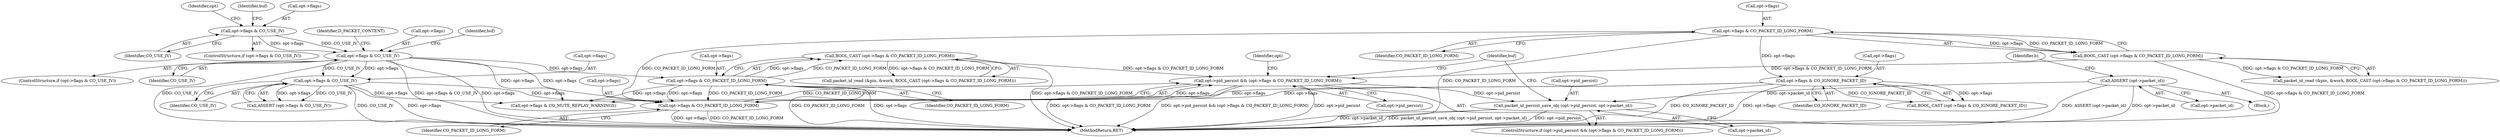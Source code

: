 digraph "0_openvpn_11d21349a4e7e38a025849479b36ace7c2eec2ee@pointer" {
"1000508" [label="(Call,packet_id_persist_save_obj (opt->pid_persist, opt->packet_id))"];
"1000499" [label="(Call,opt->pid_persist && (opt->flags & CO_PACKET_ID_LONG_FORM))"];
"1000379" [label="(Call,BOOL_CAST (opt->flags & CO_PACKET_ID_LONG_FORM))"];
"1000380" [label="(Call,opt->flags & CO_PACKET_ID_LONG_FORM)"];
"1000265" [label="(Call,opt->flags & CO_USE_IV)"];
"1000241" [label="(Call,opt->flags & CO_USE_IV)"];
"1000451" [label="(Call,BOOL_CAST (opt->flags & CO_PACKET_ID_LONG_FORM))"];
"1000452" [label="(Call,opt->flags & CO_PACKET_ID_LONG_FORM)"];
"1000503" [label="(Call,opt->flags & CO_PACKET_ID_LONG_FORM)"];
"1000402" [label="(Call,opt->flags & CO_USE_IV)"];
"1000463" [label="(Call,opt->flags & CO_IGNORE_PACKET_ID)"];
"1000407" [label="(Call,ASSERT (opt->packet_id))"];
"1000241" [label="(Call,opt->flags & CO_USE_IV)"];
"1000267" [label="(Identifier,opt)"];
"1000452" [label="(Call,opt->flags & CO_PACKET_ID_LONG_FORM)"];
"1000464" [label="(Call,opt->flags)"];
"1000265" [label="(Call,opt->flags & CO_USE_IV)"];
"1000499" [label="(Call,opt->pid_persist && (opt->flags & CO_PACKET_ID_LONG_FORM))"];
"1000507" [label="(Identifier,CO_PACKET_ID_LONG_FORM)"];
"1000463" [label="(Call,opt->flags & CO_IGNORE_PACKET_ID)"];
"1000509" [label="(Call,opt->pid_persist)"];
"1000264" [label="(ControlStructure,if (opt->flags & CO_USE_IV))"];
"1000406" [label="(Identifier,CO_USE_IV)"];
"1000399" [label="(Block,)"];
"1000380" [label="(Call,opt->flags & CO_PACKET_ID_LONG_FORM)"];
"1000381" [label="(Call,opt->flags)"];
"1000503" [label="(Call,opt->flags & CO_PACKET_ID_LONG_FORM)"];
"1000537" [label="(Identifier,buf)"];
"1000508" [label="(Call,packet_id_persist_save_obj (opt->pid_persist, opt->packet_id))"];
"1000453" [label="(Call,opt->flags)"];
"1000269" [label="(Identifier,CO_USE_IV)"];
"1000266" [label="(Call,opt->flags)"];
"1000240" [label="(ControlStructure,if (opt->flags & CO_USE_IV))"];
"1000250" [label="(Identifier,buf)"];
"1000408" [label="(Call,opt->packet_id)"];
"1000510" [label="(Identifier,opt)"];
"1000500" [label="(Call,opt->pid_persist)"];
"1000402" [label="(Call,opt->flags & CO_USE_IV)"];
"1000374" [label="(Call,packet_id_read (&pin, &work, BOOL_CAST (opt->flags & CO_PACKET_ID_LONG_FORM)))"];
"1000498" [label="(ControlStructure,if (opt->pid_persist && (opt->flags & CO_PACKET_ID_LONG_FORM)))"];
"1000407" [label="(Call,ASSERT (opt->packet_id))"];
"1000413" [label="(Identifier,b)"];
"1000384" [label="(Identifier,CO_PACKET_ID_LONG_FORM)"];
"1000245" [label="(Identifier,CO_USE_IV)"];
"1000519" [label="(Call,opt->flags & CO_MUTE_REPLAY_WARNINGS)"];
"1000242" [label="(Call,opt->flags)"];
"1000282" [label="(Identifier,buf)"];
"1000446" [label="(Call,packet_id_read (&pin, &work, BOOL_CAST (opt->flags & CO_PACKET_ID_LONG_FORM)))"];
"1000271" [label="(Identifier,D_PACKET_CONTENT)"];
"1000556" [label="(MethodReturn,RET)"];
"1000456" [label="(Identifier,CO_PACKET_ID_LONG_FORM)"];
"1000504" [label="(Call,opt->flags)"];
"1000401" [label="(Call,ASSERT (opt->flags & CO_USE_IV))"];
"1000467" [label="(Identifier,CO_IGNORE_PACKET_ID)"];
"1000462" [label="(Call,BOOL_CAST (opt->flags & CO_IGNORE_PACKET_ID))"];
"1000451" [label="(Call,BOOL_CAST (opt->flags & CO_PACKET_ID_LONG_FORM))"];
"1000512" [label="(Call,opt->packet_id)"];
"1000379" [label="(Call,BOOL_CAST (opt->flags & CO_PACKET_ID_LONG_FORM))"];
"1000403" [label="(Call,opt->flags)"];
"1000508" -> "1000498"  [label="AST: "];
"1000508" -> "1000512"  [label="CFG: "];
"1000509" -> "1000508"  [label="AST: "];
"1000512" -> "1000508"  [label="AST: "];
"1000537" -> "1000508"  [label="CFG: "];
"1000508" -> "1000556"  [label="DDG: opt->pid_persist"];
"1000508" -> "1000556"  [label="DDG: opt->packet_id"];
"1000508" -> "1000556"  [label="DDG: packet_id_persist_save_obj (opt->pid_persist, opt->packet_id)"];
"1000499" -> "1000508"  [label="DDG: opt->pid_persist"];
"1000407" -> "1000508"  [label="DDG: opt->packet_id"];
"1000499" -> "1000498"  [label="AST: "];
"1000499" -> "1000500"  [label="CFG: "];
"1000499" -> "1000503"  [label="CFG: "];
"1000500" -> "1000499"  [label="AST: "];
"1000503" -> "1000499"  [label="AST: "];
"1000510" -> "1000499"  [label="CFG: "];
"1000537" -> "1000499"  [label="CFG: "];
"1000499" -> "1000556"  [label="DDG: opt->flags & CO_PACKET_ID_LONG_FORM"];
"1000499" -> "1000556"  [label="DDG: opt->pid_persist && (opt->flags & CO_PACKET_ID_LONG_FORM)"];
"1000499" -> "1000556"  [label="DDG: opt->pid_persist"];
"1000379" -> "1000499"  [label="DDG: opt->flags & CO_PACKET_ID_LONG_FORM"];
"1000451" -> "1000499"  [label="DDG: opt->flags & CO_PACKET_ID_LONG_FORM"];
"1000503" -> "1000499"  [label="DDG: opt->flags"];
"1000503" -> "1000499"  [label="DDG: CO_PACKET_ID_LONG_FORM"];
"1000379" -> "1000374"  [label="AST: "];
"1000379" -> "1000380"  [label="CFG: "];
"1000380" -> "1000379"  [label="AST: "];
"1000374" -> "1000379"  [label="CFG: "];
"1000379" -> "1000556"  [label="DDG: opt->flags & CO_PACKET_ID_LONG_FORM"];
"1000379" -> "1000374"  [label="DDG: opt->flags & CO_PACKET_ID_LONG_FORM"];
"1000380" -> "1000379"  [label="DDG: opt->flags"];
"1000380" -> "1000379"  [label="DDG: CO_PACKET_ID_LONG_FORM"];
"1000380" -> "1000384"  [label="CFG: "];
"1000381" -> "1000380"  [label="AST: "];
"1000384" -> "1000380"  [label="AST: "];
"1000380" -> "1000556"  [label="DDG: CO_PACKET_ID_LONG_FORM"];
"1000380" -> "1000556"  [label="DDG: opt->flags"];
"1000265" -> "1000380"  [label="DDG: opt->flags"];
"1000380" -> "1000503"  [label="DDG: opt->flags"];
"1000380" -> "1000503"  [label="DDG: CO_PACKET_ID_LONG_FORM"];
"1000380" -> "1000519"  [label="DDG: opt->flags"];
"1000265" -> "1000264"  [label="AST: "];
"1000265" -> "1000269"  [label="CFG: "];
"1000266" -> "1000265"  [label="AST: "];
"1000269" -> "1000265"  [label="AST: "];
"1000271" -> "1000265"  [label="CFG: "];
"1000282" -> "1000265"  [label="CFG: "];
"1000265" -> "1000556"  [label="DDG: CO_USE_IV"];
"1000265" -> "1000556"  [label="DDG: opt->flags & CO_USE_IV"];
"1000265" -> "1000556"  [label="DDG: opt->flags"];
"1000241" -> "1000265"  [label="DDG: opt->flags"];
"1000241" -> "1000265"  [label="DDG: CO_USE_IV"];
"1000265" -> "1000402"  [label="DDG: opt->flags"];
"1000265" -> "1000402"  [label="DDG: CO_USE_IV"];
"1000265" -> "1000503"  [label="DDG: opt->flags"];
"1000265" -> "1000519"  [label="DDG: opt->flags"];
"1000241" -> "1000240"  [label="AST: "];
"1000241" -> "1000245"  [label="CFG: "];
"1000242" -> "1000241"  [label="AST: "];
"1000245" -> "1000241"  [label="AST: "];
"1000250" -> "1000241"  [label="CFG: "];
"1000267" -> "1000241"  [label="CFG: "];
"1000451" -> "1000446"  [label="AST: "];
"1000451" -> "1000452"  [label="CFG: "];
"1000452" -> "1000451"  [label="AST: "];
"1000446" -> "1000451"  [label="CFG: "];
"1000451" -> "1000556"  [label="DDG: opt->flags & CO_PACKET_ID_LONG_FORM"];
"1000451" -> "1000446"  [label="DDG: opt->flags & CO_PACKET_ID_LONG_FORM"];
"1000452" -> "1000451"  [label="DDG: opt->flags"];
"1000452" -> "1000451"  [label="DDG: CO_PACKET_ID_LONG_FORM"];
"1000452" -> "1000456"  [label="CFG: "];
"1000453" -> "1000452"  [label="AST: "];
"1000456" -> "1000452"  [label="AST: "];
"1000452" -> "1000556"  [label="DDG: CO_PACKET_ID_LONG_FORM"];
"1000452" -> "1000463"  [label="DDG: opt->flags"];
"1000452" -> "1000503"  [label="DDG: CO_PACKET_ID_LONG_FORM"];
"1000503" -> "1000507"  [label="CFG: "];
"1000504" -> "1000503"  [label="AST: "];
"1000507" -> "1000503"  [label="AST: "];
"1000503" -> "1000556"  [label="DDG: CO_PACKET_ID_LONG_FORM"];
"1000503" -> "1000556"  [label="DDG: opt->flags"];
"1000402" -> "1000503"  [label="DDG: opt->flags"];
"1000463" -> "1000503"  [label="DDG: opt->flags"];
"1000402" -> "1000401"  [label="AST: "];
"1000402" -> "1000406"  [label="CFG: "];
"1000403" -> "1000402"  [label="AST: "];
"1000406" -> "1000402"  [label="AST: "];
"1000401" -> "1000402"  [label="CFG: "];
"1000402" -> "1000556"  [label="DDG: opt->flags"];
"1000402" -> "1000556"  [label="DDG: CO_USE_IV"];
"1000402" -> "1000401"  [label="DDG: opt->flags"];
"1000402" -> "1000401"  [label="DDG: CO_USE_IV"];
"1000402" -> "1000519"  [label="DDG: opt->flags"];
"1000463" -> "1000462"  [label="AST: "];
"1000463" -> "1000467"  [label="CFG: "];
"1000464" -> "1000463"  [label="AST: "];
"1000467" -> "1000463"  [label="AST: "];
"1000462" -> "1000463"  [label="CFG: "];
"1000463" -> "1000556"  [label="DDG: CO_IGNORE_PACKET_ID"];
"1000463" -> "1000556"  [label="DDG: opt->flags"];
"1000463" -> "1000462"  [label="DDG: opt->flags"];
"1000463" -> "1000462"  [label="DDG: CO_IGNORE_PACKET_ID"];
"1000463" -> "1000519"  [label="DDG: opt->flags"];
"1000407" -> "1000399"  [label="AST: "];
"1000407" -> "1000408"  [label="CFG: "];
"1000408" -> "1000407"  [label="AST: "];
"1000413" -> "1000407"  [label="CFG: "];
"1000407" -> "1000556"  [label="DDG: ASSERT (opt->packet_id)"];
"1000407" -> "1000556"  [label="DDG: opt->packet_id"];
}
